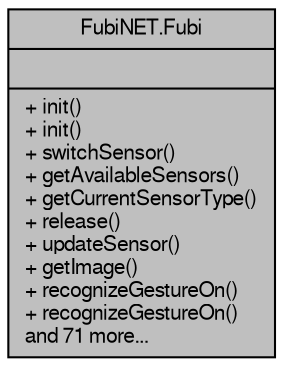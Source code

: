 digraph "FubiNET.Fubi"
{
  edge [fontname="FreeSans",fontsize="10",labelfontname="FreeSans",labelfontsize="10"];
  node [fontname="FreeSans",fontsize="10",shape=record];
  Node1 [label="{FubiNET.Fubi\n||+ init()\l+ init()\l+ switchSensor()\l+ getAvailableSensors()\l+ getCurrentSensorType()\l+ release()\l+ updateSensor()\l+ getImage()\l+ recognizeGestureOn()\l+ recognizeGestureOn()\land 71 more...\l}",height=0.2,width=0.4,color="black", fillcolor="grey75", style="filled" fontcolor="black"];
}
